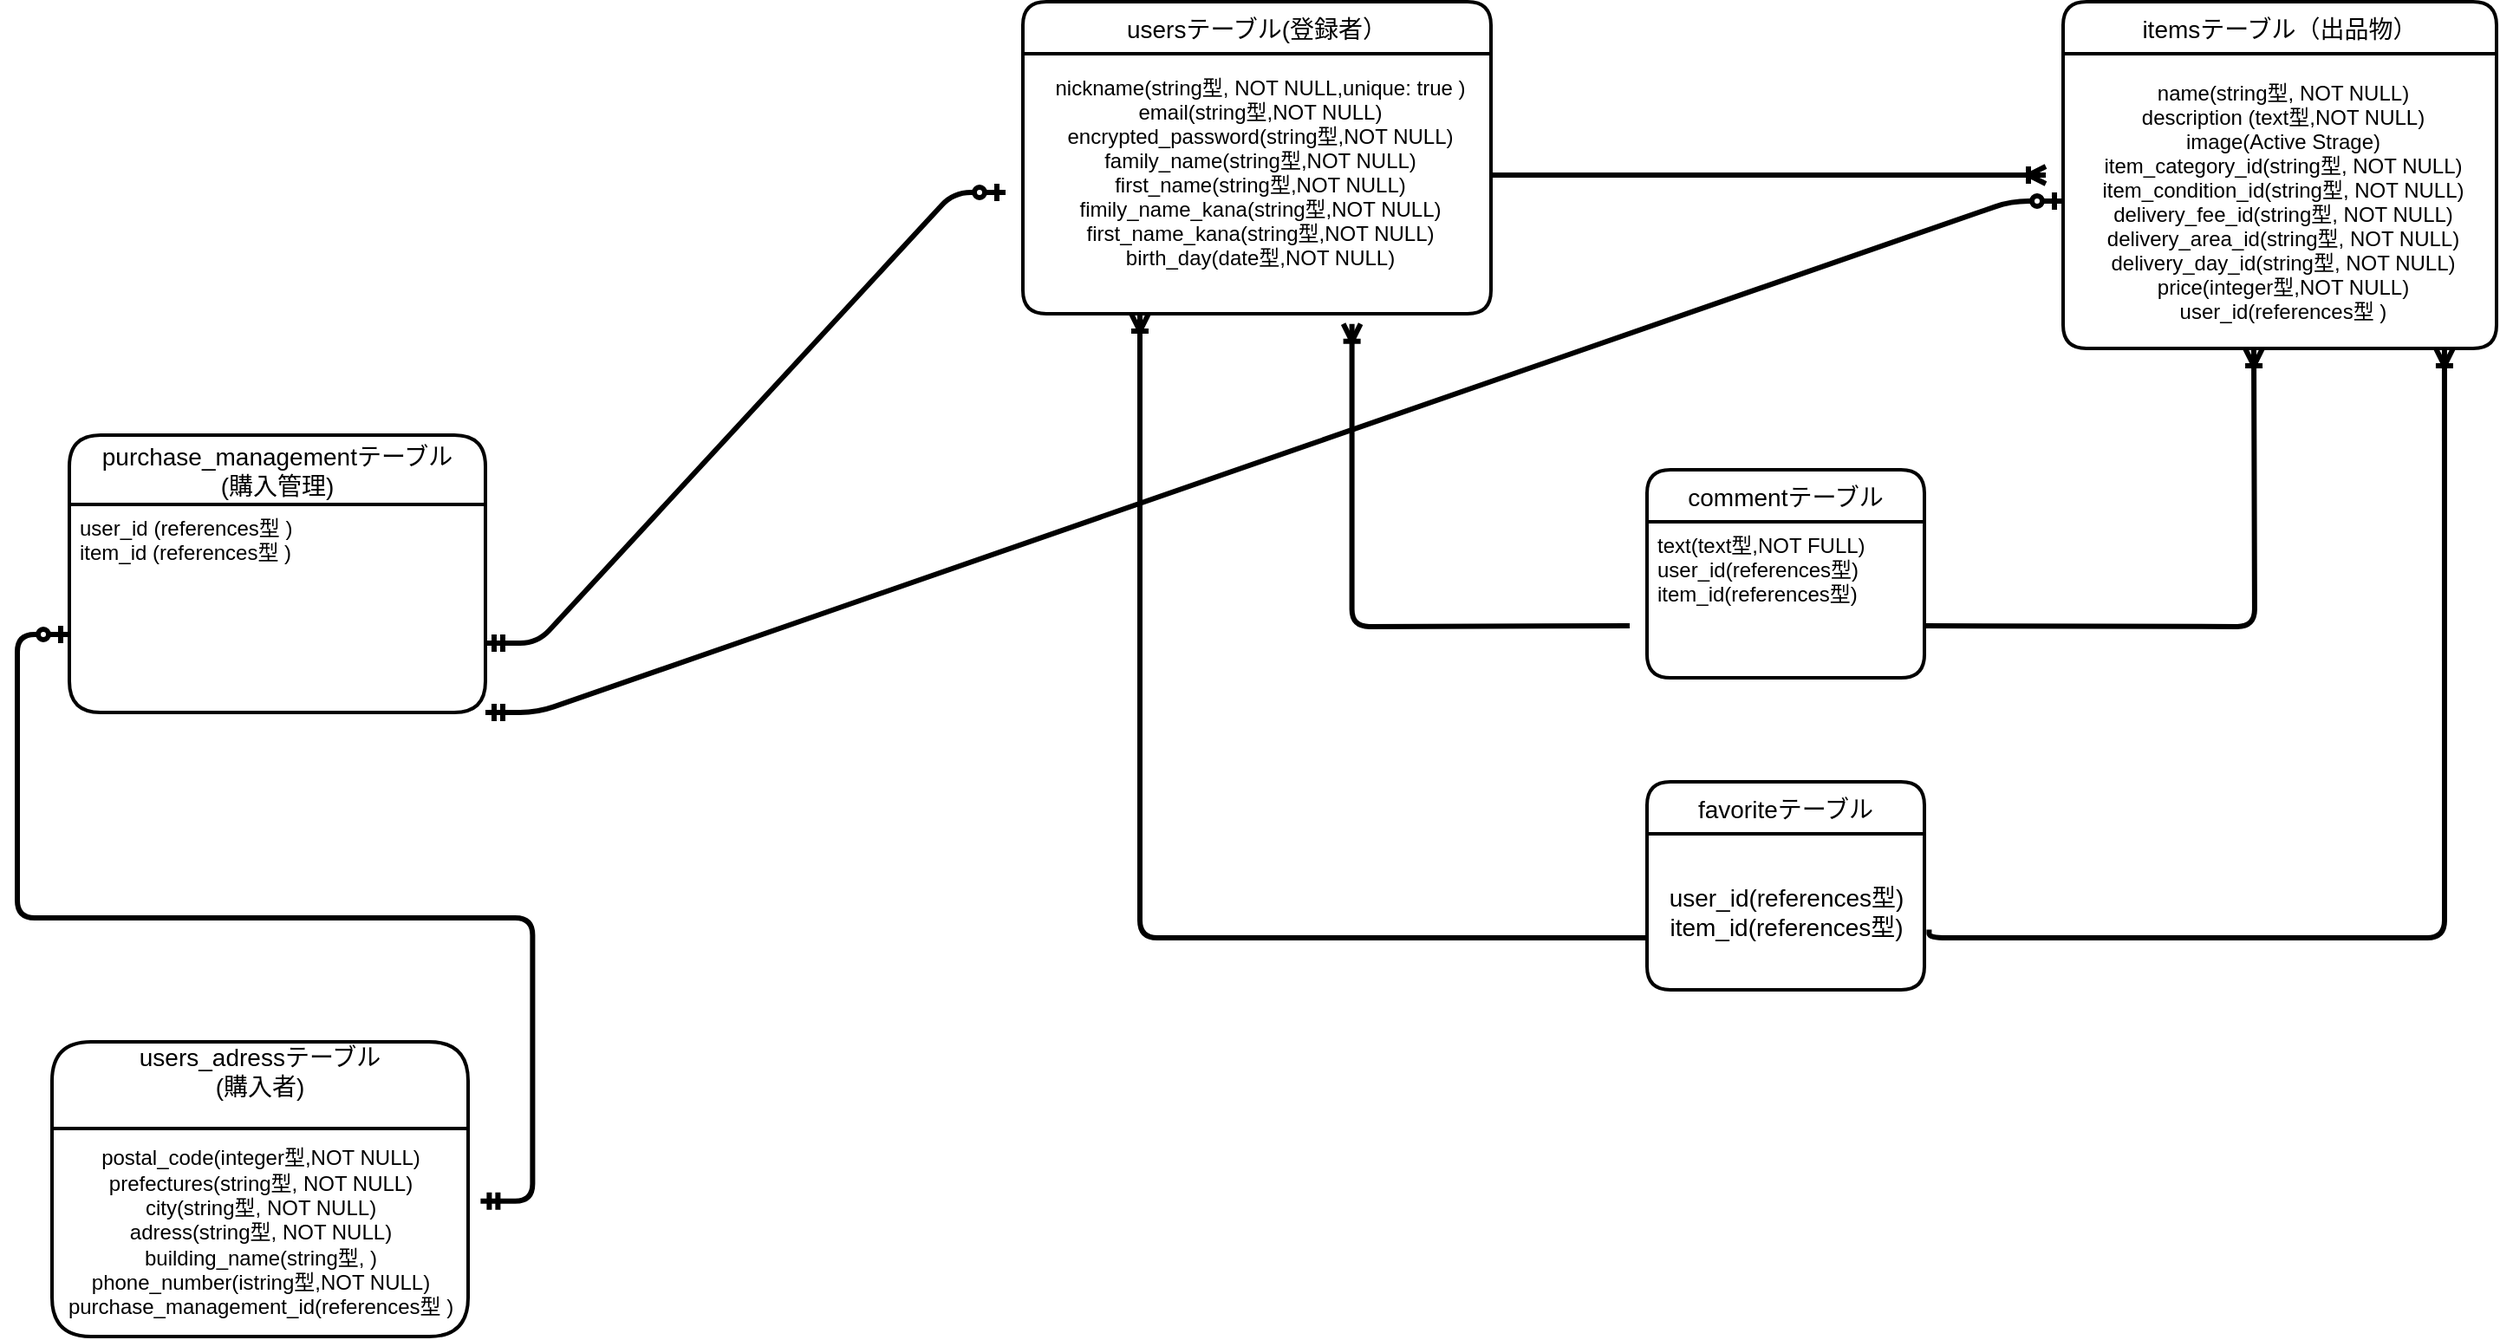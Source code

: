 <mxfile version="13.10.0" type="embed">
    <diagram id="T1mieOkcrnWkQr7JGW2L" name="ページ1">
        <mxGraphModel dx="2251" dy="971" grid="1" gridSize="10" guides="1" tooltips="1" connect="1" arrows="1" fold="1" page="1" pageScale="1" pageWidth="827" pageHeight="1169" math="0" shadow="0">
            <root>
                <mxCell id="0"/>
                <mxCell id="1" parent="0"/>
                <mxCell id="28" value="users_adressテーブル&#10;(購入者)&#10;" style="swimlane;childLayout=stackLayout;horizontal=1;startSize=50;horizontalStack=0;rounded=1;fontSize=14;fontStyle=0;strokeWidth=2;resizeParent=0;resizeLast=1;shadow=0;dashed=0;align=center;" vertex="1" parent="1">
                    <mxGeometry x="-230" y="720" width="240" height="170" as="geometry"/>
                </mxCell>
                <mxCell id="31" value="&lt;span&gt;postal_code(integer型,NOT NULL)&lt;/span&gt;&lt;br&gt;&lt;span&gt;prefectures(string型, NOT NULL)&lt;/span&gt;&lt;br&gt;&lt;span&gt;city(string型, NOT NULL)&lt;/span&gt;&lt;br&gt;&lt;span&gt;adress(string型, NOT NULL)&lt;/span&gt;&lt;br&gt;&lt;span&gt;building_name(string型, )&lt;/span&gt;&lt;br&gt;&lt;span&gt;phone_number(istring型,NOT NULL)&lt;br&gt;purchase_management_id&lt;/span&gt;&lt;span style=&quot;text-align: left&quot;&gt;(references型 )&lt;/span&gt;&lt;span&gt;&lt;br&gt;&lt;/span&gt;" style="text;html=1;align=center;verticalAlign=middle;resizable=0;points=[];autosize=1;" vertex="1" parent="28">
                    <mxGeometry y="50" width="240" height="120" as="geometry"/>
                </mxCell>
                <mxCell id="36" value="usersテーブル(登録者）" style="swimlane;childLayout=stackLayout;horizontal=1;startSize=30;horizontalStack=0;rounded=1;fontSize=14;fontStyle=0;strokeWidth=2;resizeParent=0;resizeLast=1;shadow=0;dashed=0;align=center;" vertex="1" parent="1">
                    <mxGeometry x="330" y="120" width="270" height="180" as="geometry"/>
                </mxCell>
                <mxCell id="37" value="nickname(string型, NOT NULL,unique: true )&#10;email(string型,NOT NULL)&#10;encrypted_password(string型,NOT NULL)&#10;family_name(string型,NOT NULL)&#10;first_name(string型,NOT NULL)&#10;fimily_name_kana(string型,NOT NULL)&#10;first_name_kana(string型,NOT NULL)&#10;birth_day(date型,NOT NULL)&#10;" style="align=center;strokeColor=none;fillColor=none;spacingLeft=4;fontSize=12;verticalAlign=middle;resizable=0;rotatable=0;part=1;" vertex="1" parent="36">
                    <mxGeometry y="30" width="270" height="150" as="geometry"/>
                </mxCell>
                <mxCell id="38" value="itemsテーブル（出品物）" style="swimlane;childLayout=stackLayout;horizontal=1;startSize=30;horizontalStack=0;rounded=1;fontSize=14;fontStyle=0;strokeWidth=2;resizeParent=0;resizeLast=1;shadow=0;dashed=0;align=center;" vertex="1" parent="1">
                    <mxGeometry x="930" y="120" width="250" height="200" as="geometry"/>
                </mxCell>
                <mxCell id="39" value="name(string型, NOT NULL)&#10;description (text型,NOT NULL)&#10;image(Active Strage)&#10;item_category_id(string型, NOT NULL)&#10;item_condition_id(string型, NOT NULL)&#10;delivery_fee_id(string型, NOT NULL)&#10;delivery_area_id(string型, NOT NULL)&#10;delivery_day_id(string型, NOT NULL)&#10;price(integer型,NOT NULL)&#10;user_id(references型 )" style="align=center;strokeColor=none;fillColor=none;spacingLeft=4;fontSize=12;verticalAlign=middle;resizable=0;rotatable=0;part=1;" vertex="1" parent="38">
                    <mxGeometry y="30" width="250" height="170" as="geometry"/>
                </mxCell>
                <mxCell id="40" value="" style="edgeStyle=entityRelationEdgeStyle;fontSize=14;html=1;endArrow=ERoneToMany;strokeWidth=3;" edge="1" parent="1">
                    <mxGeometry width="100" height="100" relative="1" as="geometry">
                        <mxPoint x="600" y="220" as="sourcePoint"/>
                        <mxPoint x="920" y="220" as="targetPoint"/>
                    </mxGeometry>
                </mxCell>
                <mxCell id="45" value="commentテーブル" style="swimlane;childLayout=stackLayout;horizontal=1;startSize=30;horizontalStack=0;rounded=1;fontSize=14;fontStyle=0;strokeWidth=2;resizeParent=0;resizeLast=1;shadow=0;dashed=0;align=center;" vertex="1" parent="1">
                    <mxGeometry x="690" y="390" width="160" height="120" as="geometry"/>
                </mxCell>
                <mxCell id="46" value="text(text型,NOT FULL)&#10;user_id(references型)&#10;item_id(references型)&#10;" style="align=left;strokeColor=none;fillColor=none;spacingLeft=4;fontSize=12;verticalAlign=top;resizable=0;rotatable=0;part=1;" vertex="1" parent="45">
                    <mxGeometry y="30" width="160" height="90" as="geometry"/>
                </mxCell>
                <mxCell id="48" value="" style="edgeStyle=orthogonalEdgeStyle;fontSize=12;html=1;endArrow=ERoneToMany;strokeWidth=3;" edge="1" parent="1">
                    <mxGeometry width="100" height="100" relative="1" as="geometry">
                        <mxPoint x="850" y="480" as="sourcePoint"/>
                        <mxPoint x="1040" y="320" as="targetPoint"/>
                    </mxGeometry>
                </mxCell>
                <mxCell id="49" value="" style="edgeStyle=orthogonalEdgeStyle;fontSize=12;html=1;endArrow=ERoneToMany;strokeWidth=3;entryX=0.703;entryY=1.039;entryDx=0;entryDy=0;entryPerimeter=0;" edge="1" parent="1" target="37">
                    <mxGeometry width="100" height="100" relative="1" as="geometry">
                        <mxPoint x="680" y="480" as="sourcePoint"/>
                        <mxPoint x="519.94" y="320" as="targetPoint"/>
                    </mxGeometry>
                </mxCell>
                <mxCell id="54" value="favoriteテーブル" style="swimlane;childLayout=stackLayout;horizontal=1;startSize=30;horizontalStack=0;rounded=1;fontSize=14;fontStyle=0;strokeWidth=2;resizeParent=0;resizeLast=1;shadow=0;dashed=0;align=center;" vertex="1" parent="1">
                    <mxGeometry x="690" y="570" width="160" height="120" as="geometry"/>
                </mxCell>
                <mxCell id="60" value="&lt;br style=&quot;padding: 0px ; margin: 0px&quot;&gt;user_id(references型)&lt;br style=&quot;padding: 0px ; margin: 0px&quot;&gt;item_id(references型)&lt;div style=&quot;padding: 0px ; margin: 0px&quot;&gt;&lt;br style=&quot;padding: 0px ; margin: 0px ; font-size: 12px ; text-align: left&quot;&gt;&lt;/div&gt;" style="text;html=1;align=center;verticalAlign=middle;resizable=0;points=[];autosize=1;fontSize=14;" vertex="1" parent="54">
                    <mxGeometry y="30" width="160" height="90" as="geometry"/>
                </mxCell>
                <mxCell id="57" value="" style="edgeStyle=orthogonalEdgeStyle;fontSize=12;html=1;endArrow=ERoneToMany;strokeWidth=3;entryX=0.25;entryY=1;entryDx=0;entryDy=0;" edge="1" parent="1" target="37">
                    <mxGeometry width="100" height="100" relative="1" as="geometry">
                        <mxPoint x="690" y="660" as="sourcePoint"/>
                        <mxPoint x="394.91" y="340.0" as="targetPoint"/>
                        <Array as="points">
                            <mxPoint x="397" y="660"/>
                        </Array>
                    </mxGeometry>
                </mxCell>
                <mxCell id="59" value="" style="edgeStyle=orthogonalEdgeStyle;fontSize=12;html=1;endArrow=ERoneToMany;strokeWidth=3;exitX=1.017;exitY=0.614;exitDx=0;exitDy=0;exitPerimeter=0;" edge="1" parent="1">
                    <mxGeometry width="100" height="100" relative="1" as="geometry">
                        <mxPoint x="852.72" y="655.26" as="sourcePoint"/>
                        <mxPoint x="1149.97" y="320" as="targetPoint"/>
                        <Array as="points">
                            <mxPoint x="853" y="660"/>
                            <mxPoint x="1150" y="660"/>
                        </Array>
                    </mxGeometry>
                </mxCell>
                <mxCell id="61" value="purchase_managementテーブル&#10;(購入管理)" style="swimlane;childLayout=stackLayout;horizontal=1;startSize=40;horizontalStack=0;rounded=1;fontSize=14;fontStyle=0;strokeWidth=2;resizeParent=0;resizeLast=1;shadow=0;dashed=0;align=center;" vertex="1" parent="1">
                    <mxGeometry x="-220" y="370" width="240" height="160" as="geometry"/>
                </mxCell>
                <mxCell id="62" value="user_id (references型 )&#10;item_id (references型 )" style="align=left;strokeColor=none;fillColor=none;spacingLeft=4;fontSize=12;verticalAlign=top;resizable=0;rotatable=0;part=1;" vertex="1" parent="61">
                    <mxGeometry y="40" width="240" height="120" as="geometry"/>
                </mxCell>
                <mxCell id="64" value="" style="edgeStyle=entityRelationEdgeStyle;fontSize=12;html=1;endArrow=ERzeroToOne;startArrow=ERmandOne;strokeWidth=3;exitX=1.03;exitY=0.349;exitDx=0;exitDy=0;exitPerimeter=0;" edge="1" parent="1" source="31">
                    <mxGeometry width="100" height="100" relative="1" as="geometry">
                        <mxPoint x="-120" y="775" as="sourcePoint"/>
                        <mxPoint x="-220" y="485" as="targetPoint"/>
                    </mxGeometry>
                </mxCell>
                <mxCell id="67" value="" style="edgeStyle=entityRelationEdgeStyle;fontSize=12;html=1;endArrow=ERzeroToOne;startArrow=ERmandOne;strokeWidth=3;exitX=1;exitY=1;exitDx=0;exitDy=0;" edge="1" parent="1" source="62" target="39">
                    <mxGeometry width="100" height="100" relative="1" as="geometry">
                        <mxPoint x="150" y="875" as="sourcePoint"/>
                        <mxPoint x="1290" y="830" as="targetPoint"/>
                    </mxGeometry>
                </mxCell>
                <mxCell id="69" value="" style="edgeStyle=entityRelationEdgeStyle;fontSize=12;html=1;endArrow=ERzeroToOne;startArrow=ERmandOne;strokeWidth=3;" edge="1" parent="1">
                    <mxGeometry width="100" height="100" relative="1" as="geometry">
                        <mxPoint x="20" y="490" as="sourcePoint"/>
                        <mxPoint x="320" y="230" as="targetPoint"/>
                    </mxGeometry>
                </mxCell>
            </root>
        </mxGraphModel>
    </diagram>
</mxfile>